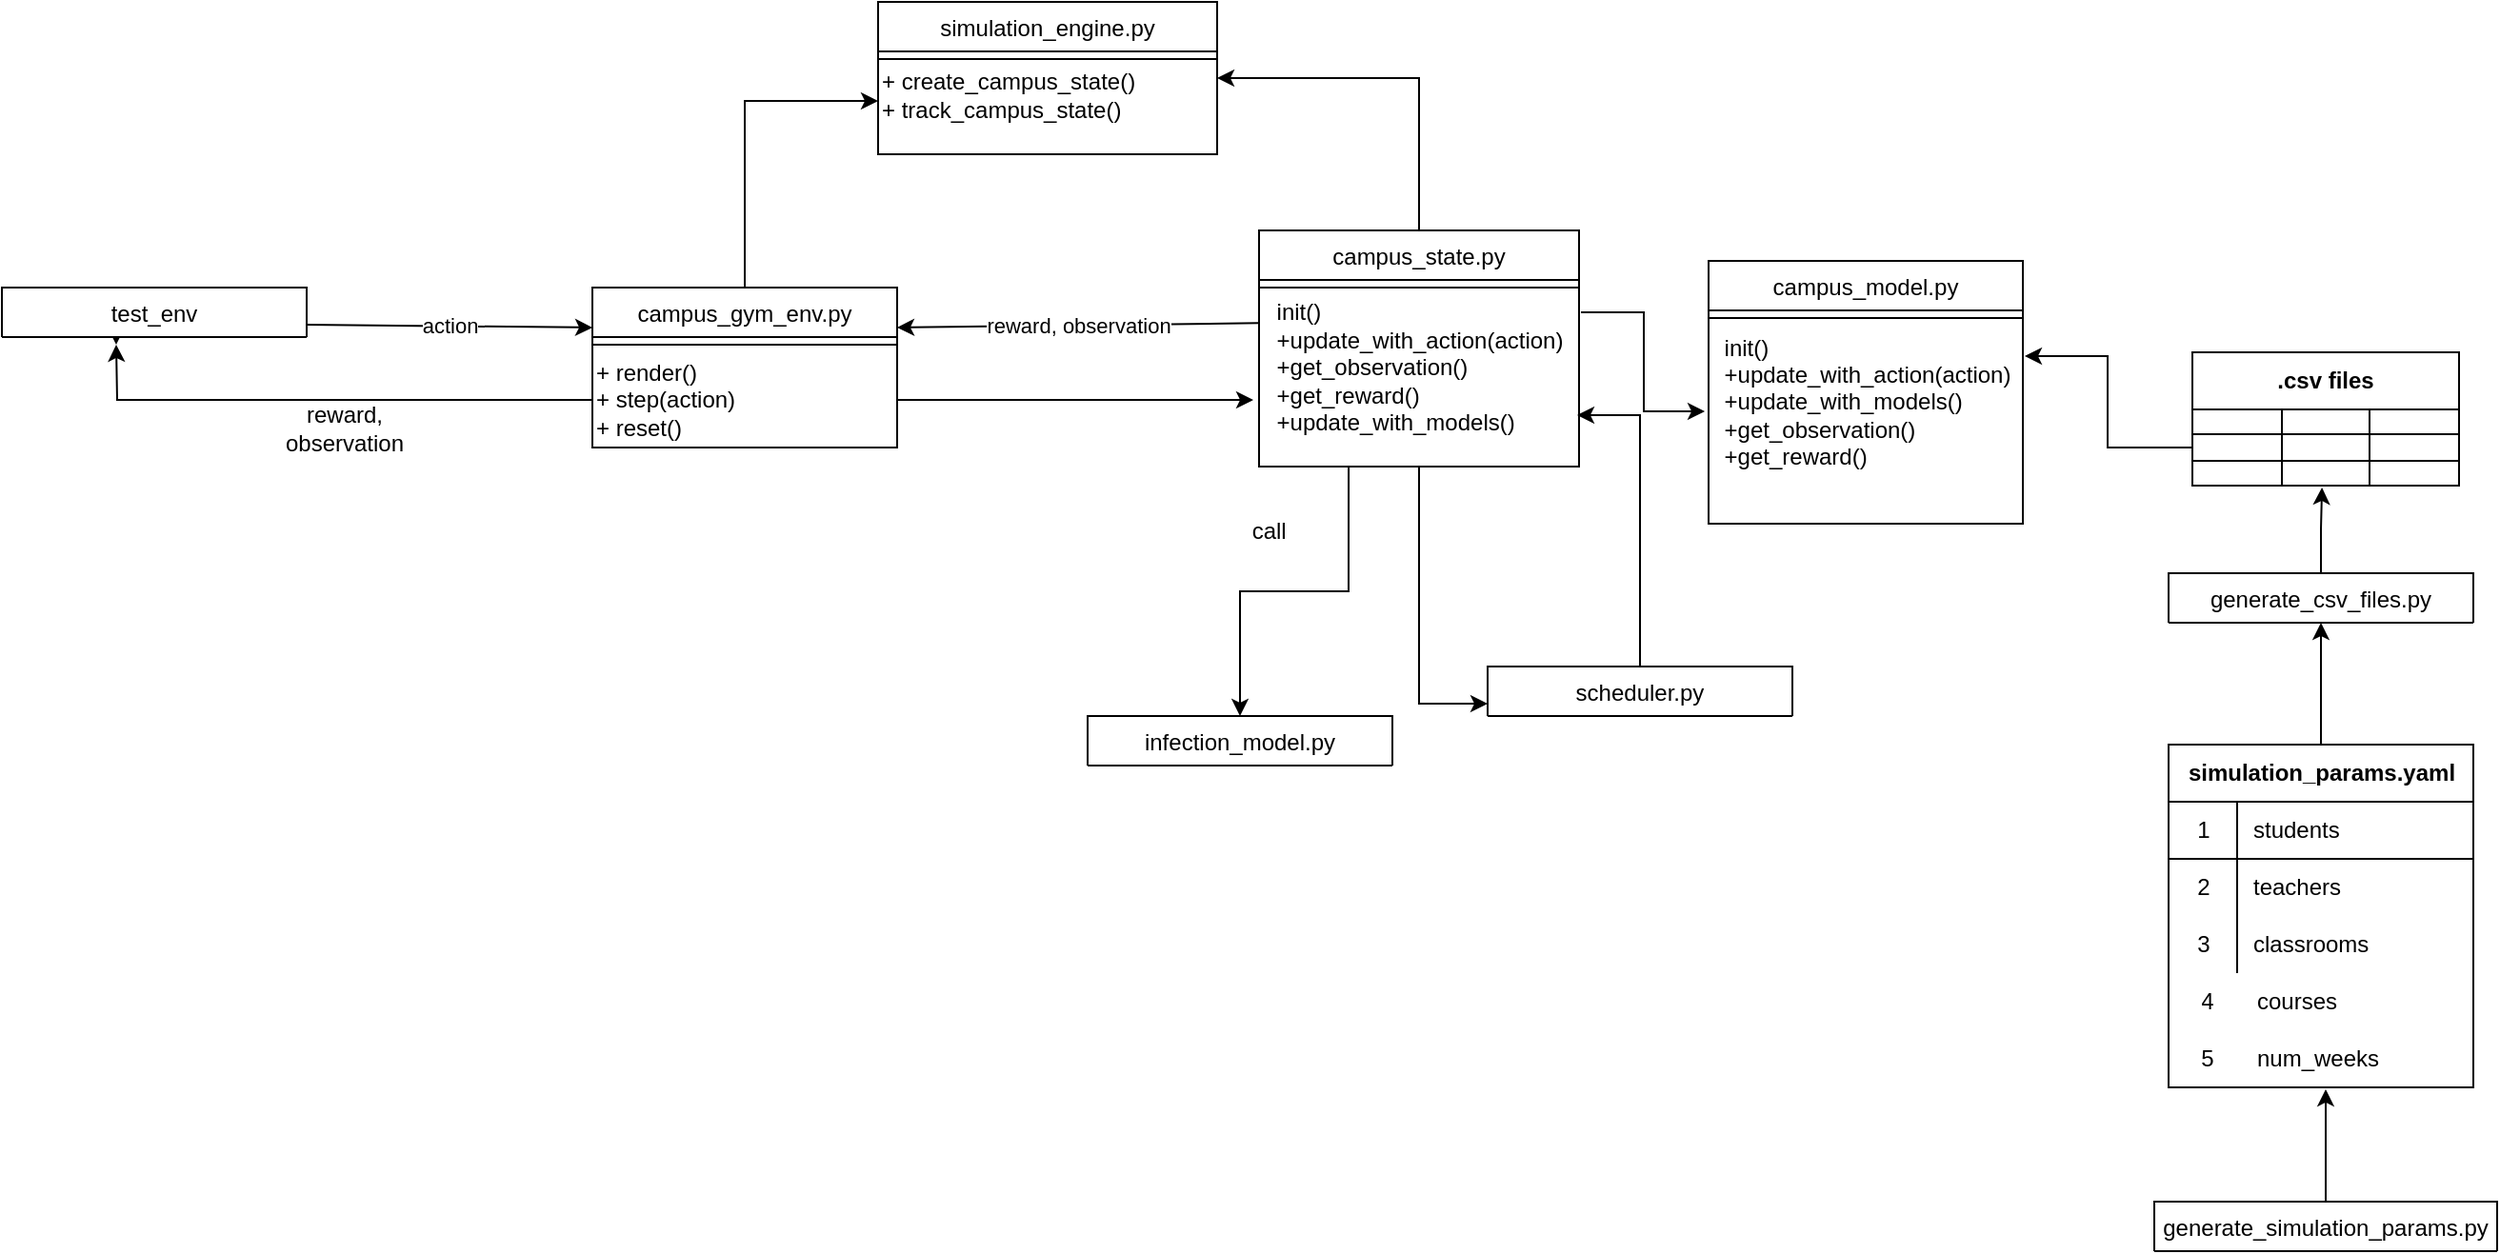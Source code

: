 <mxfile version="14.4.3" type="device"><diagram id="C5RBs43oDa-KdzZeNtuy" name="Page-1"><mxGraphModel dx="1186" dy="612" grid="1" gridSize="10" guides="1" tooltips="1" connect="1" arrows="1" fold="1" page="1" pageScale="1" pageWidth="827" pageHeight="1169" math="0" shadow="0"><root><mxCell id="WIyWlLk6GJQsqaUBKTNV-0"/><mxCell id="WIyWlLk6GJQsqaUBKTNV-1" parent="WIyWlLk6GJQsqaUBKTNV-0"/><mxCell id="1QHAgYOMT9g0FSwPfAgW-32" style="edgeStyle=orthogonalEdgeStyle;rounded=0;orthogonalLoop=1;jettySize=auto;html=1;exitX=0.5;exitY=0;exitDx=0;exitDy=0;entryX=1;entryY=0.5;entryDx=0;entryDy=0;" edge="1" parent="WIyWlLk6GJQsqaUBKTNV-1" source="zkfFHV4jXpPFQw0GAbJ--0" target="zkfFHV4jXpPFQw0GAbJ--17"><mxGeometry relative="1" as="geometry"/></mxCell><mxCell id="1QHAgYOMT9g0FSwPfAgW-86" style="edgeStyle=orthogonalEdgeStyle;rounded=0;orthogonalLoop=1;jettySize=auto;html=1;exitX=0.5;exitY=1;exitDx=0;exitDy=0;entryX=0;entryY=0.75;entryDx=0;entryDy=0;" edge="1" parent="WIyWlLk6GJQsqaUBKTNV-1" source="zkfFHV4jXpPFQw0GAbJ--0" target="1QHAgYOMT9g0FSwPfAgW-39"><mxGeometry relative="1" as="geometry"/></mxCell><mxCell id="1QHAgYOMT9g0FSwPfAgW-89" style="edgeStyle=orthogonalEdgeStyle;rounded=0;orthogonalLoop=1;jettySize=auto;html=1;exitX=0.28;exitY=1;exitDx=0;exitDy=0;entryX=0.5;entryY=0;entryDx=0;entryDy=0;exitPerimeter=0;" edge="1" parent="WIyWlLk6GJQsqaUBKTNV-1" source="1QHAgYOMT9g0FSwPfAgW-18" target="1QHAgYOMT9g0FSwPfAgW-36"><mxGeometry relative="1" as="geometry"/></mxCell><mxCell id="zkfFHV4jXpPFQw0GAbJ--0" value="campus_state.py" style="swimlane;fontStyle=0;align=center;verticalAlign=top;childLayout=stackLayout;horizontal=1;startSize=26;horizontalStack=0;resizeParent=1;resizeLast=0;collapsible=1;marginBottom=0;rounded=0;shadow=0;strokeWidth=1;" parent="WIyWlLk6GJQsqaUBKTNV-1" vertex="1"><mxGeometry x="840" y="330" width="168" height="124" as="geometry"><mxRectangle x="230" y="140" width="160" height="26" as="alternateBounds"/></mxGeometry></mxCell><mxCell id="zkfFHV4jXpPFQw0GAbJ--4" value="" style="line;html=1;strokeWidth=1;align=left;verticalAlign=middle;spacingTop=-1;spacingLeft=3;spacingRight=3;rotatable=0;labelPosition=right;points=[];portConstraint=eastwest;" parent="zkfFHV4jXpPFQw0GAbJ--0" vertex="1"><mxGeometry y="26" width="168" height="8" as="geometry"/></mxCell><mxCell id="1QHAgYOMT9g0FSwPfAgW-18" value="&lt;div style=&quot;text-align: left&quot;&gt;&lt;span&gt;init()&lt;/span&gt;&lt;/div&gt;&lt;div style=&quot;text-align: left&quot;&gt;&lt;span&gt;+update_with_action(action)&lt;/span&gt;&lt;/div&gt;&lt;div style=&quot;text-align: left&quot;&gt;&lt;span&gt;+get_observation()&lt;/span&gt;&lt;br&gt;&lt;/div&gt;&lt;div style=&quot;text-align: left&quot;&gt;&lt;span&gt;+get_reward()&lt;/span&gt;&lt;/div&gt;&lt;div style=&quot;text-align: left&quot;&gt;&lt;div&gt;+update_with_models()&lt;/div&gt;&lt;div&gt;&lt;br&gt;&lt;/div&gt;&lt;/div&gt;" style="text;html=1;align=center;verticalAlign=middle;resizable=0;points=[];autosize=1;" vertex="1" parent="zkfFHV4jXpPFQw0GAbJ--0"><mxGeometry y="34" width="168" height="90" as="geometry"/></mxCell><mxCell id="1QHAgYOMT9g0FSwPfAgW-100" style="edgeStyle=orthogonalEdgeStyle;rounded=0;orthogonalLoop=1;jettySize=auto;html=1;exitX=0.5;exitY=1;exitDx=0;exitDy=0;" edge="1" parent="WIyWlLk6GJQsqaUBKTNV-1" source="zkfFHV4jXpPFQw0GAbJ--6"><mxGeometry relative="1" as="geometry"><mxPoint x="240" y="390" as="targetPoint"/></mxGeometry></mxCell><mxCell id="zkfFHV4jXpPFQw0GAbJ--6" value="test_env" style="swimlane;fontStyle=0;align=center;verticalAlign=top;childLayout=stackLayout;horizontal=1;startSize=26;horizontalStack=0;resizeParent=1;resizeLast=0;collapsible=1;marginBottom=0;rounded=0;shadow=0;strokeWidth=1;" parent="WIyWlLk6GJQsqaUBKTNV-1" vertex="1" collapsed="1"><mxGeometry x="180" y="360" width="160" height="26" as="geometry"><mxRectangle x="100" y="330" width="160" height="138" as="alternateBounds"/></mxGeometry></mxCell><mxCell id="zkfFHV4jXpPFQw0GAbJ--9" value="" style="line;html=1;strokeWidth=1;align=left;verticalAlign=middle;spacingTop=-1;spacingLeft=3;spacingRight=3;rotatable=0;labelPosition=right;points=[];portConstraint=eastwest;" parent="zkfFHV4jXpPFQw0GAbJ--6" vertex="1"><mxGeometry y="26" width="160" height="8" as="geometry"/></mxCell><mxCell id="1QHAgYOMT9g0FSwPfAgW-31" style="edgeStyle=orthogonalEdgeStyle;rounded=0;orthogonalLoop=1;jettySize=auto;html=1;exitX=0.5;exitY=0;exitDx=0;exitDy=0;entryX=0;entryY=0.6;entryDx=0;entryDy=0;entryPerimeter=0;" edge="1" parent="WIyWlLk6GJQsqaUBKTNV-1" source="zkfFHV4jXpPFQw0GAbJ--13" target="1QHAgYOMT9g0FSwPfAgW-11"><mxGeometry relative="1" as="geometry"/></mxCell><mxCell id="zkfFHV4jXpPFQw0GAbJ--13" value="campus_gym_env.py" style="swimlane;fontStyle=0;align=center;verticalAlign=top;childLayout=stackLayout;horizontal=1;startSize=26;horizontalStack=0;resizeParent=1;resizeLast=0;collapsible=1;marginBottom=0;rounded=0;shadow=0;strokeWidth=1;" parent="WIyWlLk6GJQsqaUBKTNV-1" vertex="1"><mxGeometry x="490" y="360" width="160" height="84" as="geometry"><mxRectangle x="340" y="380" width="170" height="26" as="alternateBounds"/></mxGeometry></mxCell><mxCell id="zkfFHV4jXpPFQw0GAbJ--15" value="" style="line;html=1;strokeWidth=1;align=left;verticalAlign=middle;spacingTop=-1;spacingLeft=3;spacingRight=3;rotatable=0;labelPosition=right;points=[];portConstraint=eastwest;" parent="zkfFHV4jXpPFQw0GAbJ--13" vertex="1"><mxGeometry y="26" width="160" height="8" as="geometry"/></mxCell><mxCell id="1QHAgYOMT9g0FSwPfAgW-0" value="+ render()&lt;br&gt;+ step(action)&lt;br&gt;+ reset()" style="text;html=1;align=left;verticalAlign=middle;resizable=0;points=[];autosize=1;" vertex="1" parent="zkfFHV4jXpPFQw0GAbJ--13"><mxGeometry y="34" width="160" height="50" as="geometry"/></mxCell><mxCell id="zkfFHV4jXpPFQw0GAbJ--17" value="simulation_engine.py" style="swimlane;fontStyle=0;align=center;verticalAlign=top;childLayout=stackLayout;horizontal=1;startSize=26;horizontalStack=0;resizeParent=1;resizeLast=0;collapsible=1;marginBottom=0;rounded=0;shadow=0;strokeWidth=1;" parent="WIyWlLk6GJQsqaUBKTNV-1" vertex="1"><mxGeometry x="640" y="210" width="178" height="80" as="geometry"><mxRectangle x="550" y="140" width="160" height="26" as="alternateBounds"/></mxGeometry></mxCell><mxCell id="zkfFHV4jXpPFQw0GAbJ--23" value="" style="line;html=1;strokeWidth=1;align=left;verticalAlign=middle;spacingTop=-1;spacingLeft=3;spacingRight=3;rotatable=0;labelPosition=right;points=[];portConstraint=eastwest;" parent="zkfFHV4jXpPFQw0GAbJ--17" vertex="1"><mxGeometry y="26" width="178" height="8" as="geometry"/></mxCell><mxCell id="1QHAgYOMT9g0FSwPfAgW-11" value="+ create_campus_state()&lt;br&gt;+ track_campus_state()" style="text;html=1;align=left;verticalAlign=middle;resizable=0;points=[];autosize=1;" vertex="1" parent="zkfFHV4jXpPFQw0GAbJ--17"><mxGeometry y="34" width="178" height="30" as="geometry"/></mxCell><mxCell id="1QHAgYOMT9g0FSwPfAgW-2" value="" style="endArrow=classic;html=1;entryX=0;entryY=0.25;entryDx=0;entryDy=0;exitX=1;exitY=0.75;exitDx=0;exitDy=0;" edge="1" parent="WIyWlLk6GJQsqaUBKTNV-1" source="zkfFHV4jXpPFQw0GAbJ--6" target="zkfFHV4jXpPFQw0GAbJ--13"><mxGeometry relative="1" as="geometry"><mxPoint x="281" y="381" as="sourcePoint"/><mxPoint x="460" y="300" as="targetPoint"/></mxGeometry></mxCell><mxCell id="1QHAgYOMT9g0FSwPfAgW-3" value="action" style="edgeLabel;resizable=0;html=1;align=center;verticalAlign=middle;" connectable="0" vertex="1" parent="1QHAgYOMT9g0FSwPfAgW-2"><mxGeometry relative="1" as="geometry"/></mxCell><mxCell id="1QHAgYOMT9g0FSwPfAgW-25" value="" style="endArrow=classic;html=1;exitX=0;exitY=0.163;exitDx=0;exitDy=0;exitPerimeter=0;entryX=1;entryY=0.25;entryDx=0;entryDy=0;" edge="1" parent="WIyWlLk6GJQsqaUBKTNV-1" source="1QHAgYOMT9g0FSwPfAgW-18" target="zkfFHV4jXpPFQw0GAbJ--13"><mxGeometry relative="1" as="geometry"><mxPoint x="291" y="418" as="sourcePoint"/><mxPoint x="490" y="418" as="targetPoint"/></mxGeometry></mxCell><mxCell id="1QHAgYOMT9g0FSwPfAgW-26" value="reward, observation" style="edgeLabel;resizable=0;html=1;align=center;verticalAlign=middle;" connectable="0" vertex="1" parent="1QHAgYOMT9g0FSwPfAgW-25"><mxGeometry relative="1" as="geometry"/></mxCell><mxCell id="1QHAgYOMT9g0FSwPfAgW-33" value="campus_model.py" style="swimlane;fontStyle=0;align=center;verticalAlign=top;childLayout=stackLayout;horizontal=1;startSize=26;horizontalStack=0;resizeParent=1;resizeLast=0;collapsible=1;marginBottom=0;rounded=0;shadow=0;strokeWidth=1;" vertex="1" parent="WIyWlLk6GJQsqaUBKTNV-1"><mxGeometry x="1076" y="346" width="165" height="138" as="geometry"><mxRectangle x="230" y="140" width="160" height="26" as="alternateBounds"/></mxGeometry></mxCell><mxCell id="1QHAgYOMT9g0FSwPfAgW-34" value="" style="line;html=1;strokeWidth=1;align=left;verticalAlign=middle;spacingTop=-1;spacingLeft=3;spacingRight=3;rotatable=0;labelPosition=right;points=[];portConstraint=eastwest;" vertex="1" parent="1QHAgYOMT9g0FSwPfAgW-33"><mxGeometry y="26" width="165" height="8" as="geometry"/></mxCell><mxCell id="1QHAgYOMT9g0FSwPfAgW-35" value="&lt;div style=&quot;text-align: left&quot;&gt;&lt;span&gt;init()&lt;/span&gt;&lt;/div&gt;&lt;div style=&quot;text-align: left&quot;&gt;&lt;span&gt;+update_with_action(action)&lt;/span&gt;&lt;/div&gt;&lt;div style=&quot;text-align: left&quot;&gt;&lt;span&gt;+update_with_models()&lt;/span&gt;&lt;/div&gt;&lt;div style=&quot;text-align: left&quot;&gt;&lt;span&gt;+get_observation()&lt;/span&gt;&lt;/div&gt;&lt;div style=&quot;text-align: left&quot;&gt;&lt;span&gt;+get_reward()&lt;/span&gt;&lt;/div&gt;" style="text;html=1;align=center;verticalAlign=middle;resizable=0;points=[];autosize=1;" vertex="1" parent="1QHAgYOMT9g0FSwPfAgW-33"><mxGeometry y="34" width="165" height="80" as="geometry"/></mxCell><mxCell id="1QHAgYOMT9g0FSwPfAgW-36" value="infection_model.py" style="swimlane;fontStyle=0;align=center;verticalAlign=top;childLayout=stackLayout;horizontal=1;startSize=26;horizontalStack=0;resizeParent=1;resizeLast=0;collapsible=1;marginBottom=0;rounded=0;shadow=0;strokeWidth=1;" vertex="1" collapsed="1" parent="WIyWlLk6GJQsqaUBKTNV-1"><mxGeometry x="750" y="585" width="160" height="26" as="geometry"><mxRectangle x="710" y="600" width="165" height="138" as="alternateBounds"/></mxGeometry></mxCell><mxCell id="1QHAgYOMT9g0FSwPfAgW-37" value="" style="line;html=1;strokeWidth=1;align=left;verticalAlign=middle;spacingTop=-1;spacingLeft=3;spacingRight=3;rotatable=0;labelPosition=right;points=[];portConstraint=eastwest;" vertex="1" parent="1QHAgYOMT9g0FSwPfAgW-36"><mxGeometry y="26" width="160" height="8" as="geometry"/></mxCell><mxCell id="1QHAgYOMT9g0FSwPfAgW-83" style="edgeStyle=orthogonalEdgeStyle;rounded=0;orthogonalLoop=1;jettySize=auto;html=1;entryX=0.994;entryY=0.7;entryDx=0;entryDy=0;entryPerimeter=0;" edge="1" parent="WIyWlLk6GJQsqaUBKTNV-1" source="1QHAgYOMT9g0FSwPfAgW-39" target="1QHAgYOMT9g0FSwPfAgW-18"><mxGeometry relative="1" as="geometry"><mxPoint x="1040" y="450" as="targetPoint"/></mxGeometry></mxCell><mxCell id="1QHAgYOMT9g0FSwPfAgW-39" value="scheduler.py" style="swimlane;fontStyle=0;align=center;verticalAlign=top;childLayout=stackLayout;horizontal=1;startSize=26;horizontalStack=0;resizeParent=1;resizeLast=0;collapsible=1;marginBottom=0;rounded=0;shadow=0;strokeWidth=1;" vertex="1" collapsed="1" parent="WIyWlLk6GJQsqaUBKTNV-1"><mxGeometry x="960" y="559" width="160" height="26" as="geometry"><mxRectangle x="960" y="600" width="165" height="138" as="alternateBounds"/></mxGeometry></mxCell><mxCell id="1QHAgYOMT9g0FSwPfAgW-40" value="" style="line;html=1;strokeWidth=1;align=left;verticalAlign=middle;spacingTop=-1;spacingLeft=3;spacingRight=3;rotatable=0;labelPosition=right;points=[];portConstraint=eastwest;" vertex="1" parent="1QHAgYOMT9g0FSwPfAgW-39"><mxGeometry y="26" width="160" height="8" as="geometry"/></mxCell><mxCell id="1QHAgYOMT9g0FSwPfAgW-43" value=".csv files" style="shape=table;html=1;whiteSpace=wrap;startSize=30;container=1;collapsible=0;childLayout=tableLayout;fontStyle=1;align=center;" vertex="1" parent="WIyWlLk6GJQsqaUBKTNV-1"><mxGeometry x="1330" y="394" width="140" height="70" as="geometry"/></mxCell><mxCell id="1QHAgYOMT9g0FSwPfAgW-44" value="" style="shape=partialRectangle;html=1;whiteSpace=wrap;collapsible=0;dropTarget=0;pointerEvents=0;fillColor=none;top=0;left=0;bottom=0;right=0;points=[[0,0.5],[1,0.5]];portConstraint=eastwest;" vertex="1" parent="1QHAgYOMT9g0FSwPfAgW-43"><mxGeometry y="30" width="140" height="13" as="geometry"/></mxCell><mxCell id="1QHAgYOMT9g0FSwPfAgW-45" value="" style="shape=partialRectangle;html=1;whiteSpace=wrap;connectable=0;fillColor=none;top=0;left=0;bottom=0;right=0;overflow=hidden;" vertex="1" parent="1QHAgYOMT9g0FSwPfAgW-44"><mxGeometry width="47" height="13" as="geometry"/></mxCell><mxCell id="1QHAgYOMT9g0FSwPfAgW-46" value="" style="shape=partialRectangle;html=1;whiteSpace=wrap;connectable=0;fillColor=none;top=0;left=0;bottom=0;right=0;overflow=hidden;" vertex="1" parent="1QHAgYOMT9g0FSwPfAgW-44"><mxGeometry x="47" width="46" height="13" as="geometry"/></mxCell><mxCell id="1QHAgYOMT9g0FSwPfAgW-47" value="" style="shape=partialRectangle;html=1;whiteSpace=wrap;connectable=0;fillColor=none;top=0;left=0;bottom=0;right=0;overflow=hidden;" vertex="1" parent="1QHAgYOMT9g0FSwPfAgW-44"><mxGeometry x="93" width="47" height="13" as="geometry"/></mxCell><mxCell id="1QHAgYOMT9g0FSwPfAgW-48" value="" style="shape=partialRectangle;html=1;whiteSpace=wrap;collapsible=0;dropTarget=0;pointerEvents=0;fillColor=none;top=0;left=0;bottom=0;right=0;points=[[0,0.5],[1,0.5]];portConstraint=eastwest;" vertex="1" parent="1QHAgYOMT9g0FSwPfAgW-43"><mxGeometry y="43" width="140" height="14" as="geometry"/></mxCell><mxCell id="1QHAgYOMT9g0FSwPfAgW-49" value="" style="shape=partialRectangle;html=1;whiteSpace=wrap;connectable=0;fillColor=none;top=0;left=0;bottom=0;right=0;overflow=hidden;" vertex="1" parent="1QHAgYOMT9g0FSwPfAgW-48"><mxGeometry width="47" height="14" as="geometry"/></mxCell><mxCell id="1QHAgYOMT9g0FSwPfAgW-50" value="" style="shape=partialRectangle;html=1;whiteSpace=wrap;connectable=0;fillColor=none;top=0;left=0;bottom=0;right=0;overflow=hidden;" vertex="1" parent="1QHAgYOMT9g0FSwPfAgW-48"><mxGeometry x="47" width="46" height="14" as="geometry"/></mxCell><mxCell id="1QHAgYOMT9g0FSwPfAgW-51" value="" style="shape=partialRectangle;html=1;whiteSpace=wrap;connectable=0;fillColor=none;top=0;left=0;bottom=0;right=0;overflow=hidden;" vertex="1" parent="1QHAgYOMT9g0FSwPfAgW-48"><mxGeometry x="93" width="47" height="14" as="geometry"/></mxCell><mxCell id="1QHAgYOMT9g0FSwPfAgW-52" value="" style="shape=partialRectangle;html=1;whiteSpace=wrap;collapsible=0;dropTarget=0;pointerEvents=0;fillColor=none;top=0;left=0;bottom=0;right=0;points=[[0,0.5],[1,0.5]];portConstraint=eastwest;" vertex="1" parent="1QHAgYOMT9g0FSwPfAgW-43"><mxGeometry y="57" width="140" height="13" as="geometry"/></mxCell><mxCell id="1QHAgYOMT9g0FSwPfAgW-53" value="" style="shape=partialRectangle;html=1;whiteSpace=wrap;connectable=0;fillColor=none;top=0;left=0;bottom=0;right=0;overflow=hidden;" vertex="1" parent="1QHAgYOMT9g0FSwPfAgW-52"><mxGeometry width="47" height="13" as="geometry"/></mxCell><mxCell id="1QHAgYOMT9g0FSwPfAgW-54" value="" style="shape=partialRectangle;html=1;whiteSpace=wrap;connectable=0;fillColor=none;top=0;left=0;bottom=0;right=0;overflow=hidden;" vertex="1" parent="1QHAgYOMT9g0FSwPfAgW-52"><mxGeometry x="47" width="46" height="13" as="geometry"/></mxCell><mxCell id="1QHAgYOMT9g0FSwPfAgW-55" value="" style="shape=partialRectangle;html=1;whiteSpace=wrap;connectable=0;fillColor=none;top=0;left=0;bottom=0;right=0;overflow=hidden;" vertex="1" parent="1QHAgYOMT9g0FSwPfAgW-52"><mxGeometry x="93" width="47" height="13" as="geometry"/></mxCell><mxCell id="1QHAgYOMT9g0FSwPfAgW-96" style="edgeStyle=orthogonalEdgeStyle;rounded=0;orthogonalLoop=1;jettySize=auto;html=1;entryX=0.486;entryY=1.077;entryDx=0;entryDy=0;entryPerimeter=0;" edge="1" parent="WIyWlLk6GJQsqaUBKTNV-1" source="1QHAgYOMT9g0FSwPfAgW-56" target="1QHAgYOMT9g0FSwPfAgW-52"><mxGeometry relative="1" as="geometry"/></mxCell><mxCell id="1QHAgYOMT9g0FSwPfAgW-56" value="generate_csv_files.py" style="swimlane;fontStyle=0;align=center;verticalAlign=top;childLayout=stackLayout;horizontal=1;startSize=26;horizontalStack=0;resizeParent=1;resizeLast=0;collapsible=1;marginBottom=0;rounded=0;shadow=0;strokeWidth=1;" vertex="1" collapsed="1" parent="WIyWlLk6GJQsqaUBKTNV-1"><mxGeometry x="1317.5" y="510" width="160" height="26" as="geometry"><mxRectangle x="1317.5" y="510" width="165" height="80" as="alternateBounds"/></mxGeometry></mxCell><mxCell id="1QHAgYOMT9g0FSwPfAgW-57" value="" style="line;html=1;strokeWidth=1;align=left;verticalAlign=middle;spacingTop=-1;spacingLeft=3;spacingRight=3;rotatable=0;labelPosition=right;points=[];portConstraint=eastwest;" vertex="1" parent="1QHAgYOMT9g0FSwPfAgW-56"><mxGeometry y="26" width="160" height="8" as="geometry"/></mxCell><mxCell id="1QHAgYOMT9g0FSwPfAgW-74" style="edgeStyle=orthogonalEdgeStyle;rounded=0;orthogonalLoop=1;jettySize=auto;html=1;entryX=0.5;entryY=1;entryDx=0;entryDy=0;exitX=0.5;exitY=0;exitDx=0;exitDy=0;" edge="1" parent="WIyWlLk6GJQsqaUBKTNV-1" source="1QHAgYOMT9g0FSwPfAgW-58" target="1QHAgYOMT9g0FSwPfAgW-56"><mxGeometry relative="1" as="geometry"/></mxCell><mxCell id="1QHAgYOMT9g0FSwPfAgW-58" value="simulation_params.yaml" style="shape=table;html=1;whiteSpace=wrap;startSize=30;container=1;collapsible=0;childLayout=tableLayout;fixedRows=1;rowLines=0;fontStyle=1;align=center;" vertex="1" parent="WIyWlLk6GJQsqaUBKTNV-1"><mxGeometry x="1317.5" y="600" width="160" height="180" as="geometry"/></mxCell><mxCell id="1QHAgYOMT9g0FSwPfAgW-59" value="" style="shape=partialRectangle;html=1;whiteSpace=wrap;collapsible=0;dropTarget=0;pointerEvents=0;fillColor=none;top=0;left=0;bottom=1;right=0;points=[[0,0.5],[1,0.5]];portConstraint=eastwest;" vertex="1" parent="1QHAgYOMT9g0FSwPfAgW-58"><mxGeometry y="30" width="160" height="30" as="geometry"/></mxCell><mxCell id="1QHAgYOMT9g0FSwPfAgW-60" value="1" style="shape=partialRectangle;html=1;whiteSpace=wrap;connectable=0;fillColor=none;top=0;left=0;bottom=0;right=0;overflow=hidden;" vertex="1" parent="1QHAgYOMT9g0FSwPfAgW-59"><mxGeometry width="36" height="30" as="geometry"/></mxCell><mxCell id="1QHAgYOMT9g0FSwPfAgW-61" value="students" style="shape=partialRectangle;html=1;whiteSpace=wrap;connectable=0;fillColor=none;top=0;left=0;bottom=0;right=0;align=left;spacingLeft=6;overflow=hidden;" vertex="1" parent="1QHAgYOMT9g0FSwPfAgW-59"><mxGeometry x="36" width="124" height="30" as="geometry"/></mxCell><mxCell id="1QHAgYOMT9g0FSwPfAgW-62" value="" style="shape=partialRectangle;html=1;whiteSpace=wrap;collapsible=0;dropTarget=0;pointerEvents=0;fillColor=none;top=0;left=0;bottom=0;right=0;points=[[0,0.5],[1,0.5]];portConstraint=eastwest;" vertex="1" parent="1QHAgYOMT9g0FSwPfAgW-58"><mxGeometry y="60" width="160" height="30" as="geometry"/></mxCell><mxCell id="1QHAgYOMT9g0FSwPfAgW-63" value="2" style="shape=partialRectangle;html=1;whiteSpace=wrap;connectable=0;fillColor=none;top=0;left=0;bottom=0;right=0;overflow=hidden;" vertex="1" parent="1QHAgYOMT9g0FSwPfAgW-62"><mxGeometry width="36" height="30" as="geometry"/></mxCell><mxCell id="1QHAgYOMT9g0FSwPfAgW-64" value="teachers" style="shape=partialRectangle;html=1;whiteSpace=wrap;connectable=0;fillColor=none;top=0;left=0;bottom=0;right=0;align=left;spacingLeft=6;overflow=hidden;" vertex="1" parent="1QHAgYOMT9g0FSwPfAgW-62"><mxGeometry x="36" width="124" height="30" as="geometry"/></mxCell><mxCell id="1QHAgYOMT9g0FSwPfAgW-65" value="" style="shape=partialRectangle;html=1;whiteSpace=wrap;collapsible=0;dropTarget=0;pointerEvents=0;fillColor=none;top=0;left=0;bottom=0;right=0;points=[[0,0.5],[1,0.5]];portConstraint=eastwest;" vertex="1" parent="1QHAgYOMT9g0FSwPfAgW-58"><mxGeometry y="90" width="160" height="30" as="geometry"/></mxCell><mxCell id="1QHAgYOMT9g0FSwPfAgW-66" value="3" style="shape=partialRectangle;html=1;whiteSpace=wrap;connectable=0;fillColor=none;top=0;left=0;bottom=0;right=0;overflow=hidden;" vertex="1" parent="1QHAgYOMT9g0FSwPfAgW-65"><mxGeometry width="36" height="30" as="geometry"/></mxCell><mxCell id="1QHAgYOMT9g0FSwPfAgW-67" value="classrooms" style="shape=partialRectangle;html=1;whiteSpace=wrap;connectable=0;fillColor=none;top=0;left=0;bottom=0;right=0;align=left;spacingLeft=6;overflow=hidden;" vertex="1" parent="1QHAgYOMT9g0FSwPfAgW-65"><mxGeometry x="36" width="124" height="30" as="geometry"/></mxCell><mxCell id="1QHAgYOMT9g0FSwPfAgW-68" value="" style="shape=partialRectangle;html=1;whiteSpace=wrap;collapsible=0;dropTarget=0;pointerEvents=0;fillColor=none;top=0;left=0;bottom=0;right=0;points=[[0,0.5],[1,0.5]];portConstraint=eastwest;" vertex="1" parent="WIyWlLk6GJQsqaUBKTNV-1"><mxGeometry x="1320" y="720" width="160" height="30" as="geometry"/></mxCell><mxCell id="1QHAgYOMT9g0FSwPfAgW-69" value="4" style="shape=partialRectangle;html=1;whiteSpace=wrap;connectable=0;fillColor=none;top=0;left=0;bottom=0;right=0;overflow=hidden;" vertex="1" parent="1QHAgYOMT9g0FSwPfAgW-68"><mxGeometry width="36" height="30" as="geometry"/></mxCell><mxCell id="1QHAgYOMT9g0FSwPfAgW-70" value="courses" style="shape=partialRectangle;html=1;whiteSpace=wrap;connectable=0;fillColor=none;top=0;left=0;bottom=0;right=0;align=left;spacingLeft=6;overflow=hidden;" vertex="1" parent="1QHAgYOMT9g0FSwPfAgW-68"><mxGeometry x="36" width="120" height="30" as="geometry"/></mxCell><mxCell id="1QHAgYOMT9g0FSwPfAgW-71" value="" style="shape=partialRectangle;html=1;whiteSpace=wrap;collapsible=0;dropTarget=0;pointerEvents=0;fillColor=none;top=0;left=0;bottom=0;right=0;points=[[0,0.5],[1,0.5]];portConstraint=eastwest;" vertex="1" parent="WIyWlLk6GJQsqaUBKTNV-1"><mxGeometry x="1320" y="750" width="160" height="30" as="geometry"/></mxCell><mxCell id="1QHAgYOMT9g0FSwPfAgW-72" value="5" style="shape=partialRectangle;html=1;whiteSpace=wrap;connectable=0;fillColor=none;top=0;left=0;bottom=0;right=0;overflow=hidden;" vertex="1" parent="1QHAgYOMT9g0FSwPfAgW-71"><mxGeometry width="36" height="30" as="geometry"/></mxCell><mxCell id="1QHAgYOMT9g0FSwPfAgW-73" value="num_weeks" style="shape=partialRectangle;html=1;whiteSpace=wrap;connectable=0;fillColor=none;top=0;left=0;bottom=0;right=0;align=left;spacingLeft=6;overflow=hidden;" vertex="1" parent="1QHAgYOMT9g0FSwPfAgW-71"><mxGeometry x="36" width="124" height="30" as="geometry"/></mxCell><mxCell id="1QHAgYOMT9g0FSwPfAgW-78" style="edgeStyle=orthogonalEdgeStyle;rounded=0;orthogonalLoop=1;jettySize=auto;html=1;entryX=0.5;entryY=1.033;entryDx=0;entryDy=0;entryPerimeter=0;" edge="1" parent="WIyWlLk6GJQsqaUBKTNV-1" source="1QHAgYOMT9g0FSwPfAgW-75" target="1QHAgYOMT9g0FSwPfAgW-71"><mxGeometry relative="1" as="geometry"/></mxCell><mxCell id="1QHAgYOMT9g0FSwPfAgW-75" value="generate_simulation_params.py" style="swimlane;fontStyle=0;align=center;verticalAlign=top;childLayout=stackLayout;horizontal=1;startSize=26;horizontalStack=0;resizeParent=1;resizeLast=0;collapsible=1;marginBottom=0;rounded=0;shadow=0;strokeWidth=1;" vertex="1" collapsed="1" parent="WIyWlLk6GJQsqaUBKTNV-1"><mxGeometry x="1310" y="840" width="180" height="26" as="geometry"><mxRectangle x="1300" y="840" width="200" height="80" as="alternateBounds"/></mxGeometry></mxCell><mxCell id="1QHAgYOMT9g0FSwPfAgW-76" value="" style="line;html=1;strokeWidth=1;align=left;verticalAlign=middle;spacingTop=-1;spacingLeft=3;spacingRight=3;rotatable=0;labelPosition=right;points=[];portConstraint=eastwest;" vertex="1" parent="1QHAgYOMT9g0FSwPfAgW-75"><mxGeometry y="26" width="180" height="8" as="geometry"/></mxCell><mxCell id="1QHAgYOMT9g0FSwPfAgW-91" style="edgeStyle=orthogonalEdgeStyle;rounded=0;orthogonalLoop=1;jettySize=auto;html=1;entryX=-0.012;entryY=0.563;entryDx=0;entryDy=0;entryPerimeter=0;exitX=1.006;exitY=0.1;exitDx=0;exitDy=0;exitPerimeter=0;" edge="1" parent="WIyWlLk6GJQsqaUBKTNV-1" source="1QHAgYOMT9g0FSwPfAgW-18" target="1QHAgYOMT9g0FSwPfAgW-35"><mxGeometry relative="1" as="geometry"/></mxCell><mxCell id="1QHAgYOMT9g0FSwPfAgW-92" value="call&amp;nbsp;" style="text;html=1;strokeColor=none;fillColor=none;align=center;verticalAlign=middle;whiteSpace=wrap;rounded=0;" vertex="1" parent="WIyWlLk6GJQsqaUBKTNV-1"><mxGeometry x="827" y="478" width="40" height="20" as="geometry"/></mxCell><mxCell id="1QHAgYOMT9g0FSwPfAgW-94" style="edgeStyle=orthogonalEdgeStyle;rounded=0;orthogonalLoop=1;jettySize=auto;html=1;entryX=1.006;entryY=0.2;entryDx=0;entryDy=0;entryPerimeter=0;" edge="1" parent="WIyWlLk6GJQsqaUBKTNV-1" source="1QHAgYOMT9g0FSwPfAgW-48" target="1QHAgYOMT9g0FSwPfAgW-35"><mxGeometry relative="1" as="geometry"><mxPoint x="1280" y="444" as="targetPoint"/></mxGeometry></mxCell><mxCell id="1QHAgYOMT9g0FSwPfAgW-98" style="edgeStyle=orthogonalEdgeStyle;rounded=0;orthogonalLoop=1;jettySize=auto;html=1;" edge="1" parent="WIyWlLk6GJQsqaUBKTNV-1" source="1QHAgYOMT9g0FSwPfAgW-0"><mxGeometry relative="1" as="geometry"><mxPoint x="837" y="419" as="targetPoint"/></mxGeometry></mxCell><mxCell id="1QHAgYOMT9g0FSwPfAgW-101" style="edgeStyle=orthogonalEdgeStyle;rounded=0;orthogonalLoop=1;jettySize=auto;html=1;" edge="1" parent="WIyWlLk6GJQsqaUBKTNV-1" source="1QHAgYOMT9g0FSwPfAgW-0"><mxGeometry relative="1" as="geometry"><mxPoint x="240" y="390" as="targetPoint"/></mxGeometry></mxCell><mxCell id="1QHAgYOMT9g0FSwPfAgW-102" value="reward, observation" style="text;html=1;strokeColor=none;fillColor=none;align=center;verticalAlign=middle;whiteSpace=wrap;rounded=0;" vertex="1" parent="WIyWlLk6GJQsqaUBKTNV-1"><mxGeometry x="340" y="424" width="40" height="20" as="geometry"/></mxCell></root></mxGraphModel></diagram></mxfile>